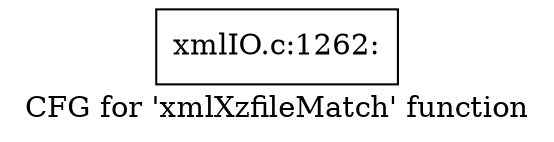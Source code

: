 digraph "CFG for 'xmlXzfileMatch' function" {
	label="CFG for 'xmlXzfileMatch' function";

	Node0x55ed3486a3d0 [shape=record,label="{xmlIO.c:1262:}"];
}
